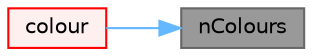 digraph "nColours"
{
 // LATEX_PDF_SIZE
  bgcolor="transparent";
  edge [fontname=Helvetica,fontsize=10,labelfontname=Helvetica,labelfontsize=10];
  node [fontname=Helvetica,fontsize=10,shape=box,height=0.2,width=0.4];
  rankdir="RL";
  Node1 [id="Node000001",label="nColours",height=0.2,width=0.4,color="gray40", fillcolor="grey60", style="filled", fontcolor="black",tooltip=" "];
  Node1 -> Node2 [id="edge1_Node000001_Node000002",dir="back",color="steelblue1",style="solid",tooltip=" "];
  Node2 [id="Node000002",label="colour",height=0.2,width=0.4,color="red", fillcolor="#FFF0F0", style="filled",URL="$classFoam_1_1processorColour.html#afc30e983c2c994dfd3775a5d9e2b154f",tooltip=" "];
}
